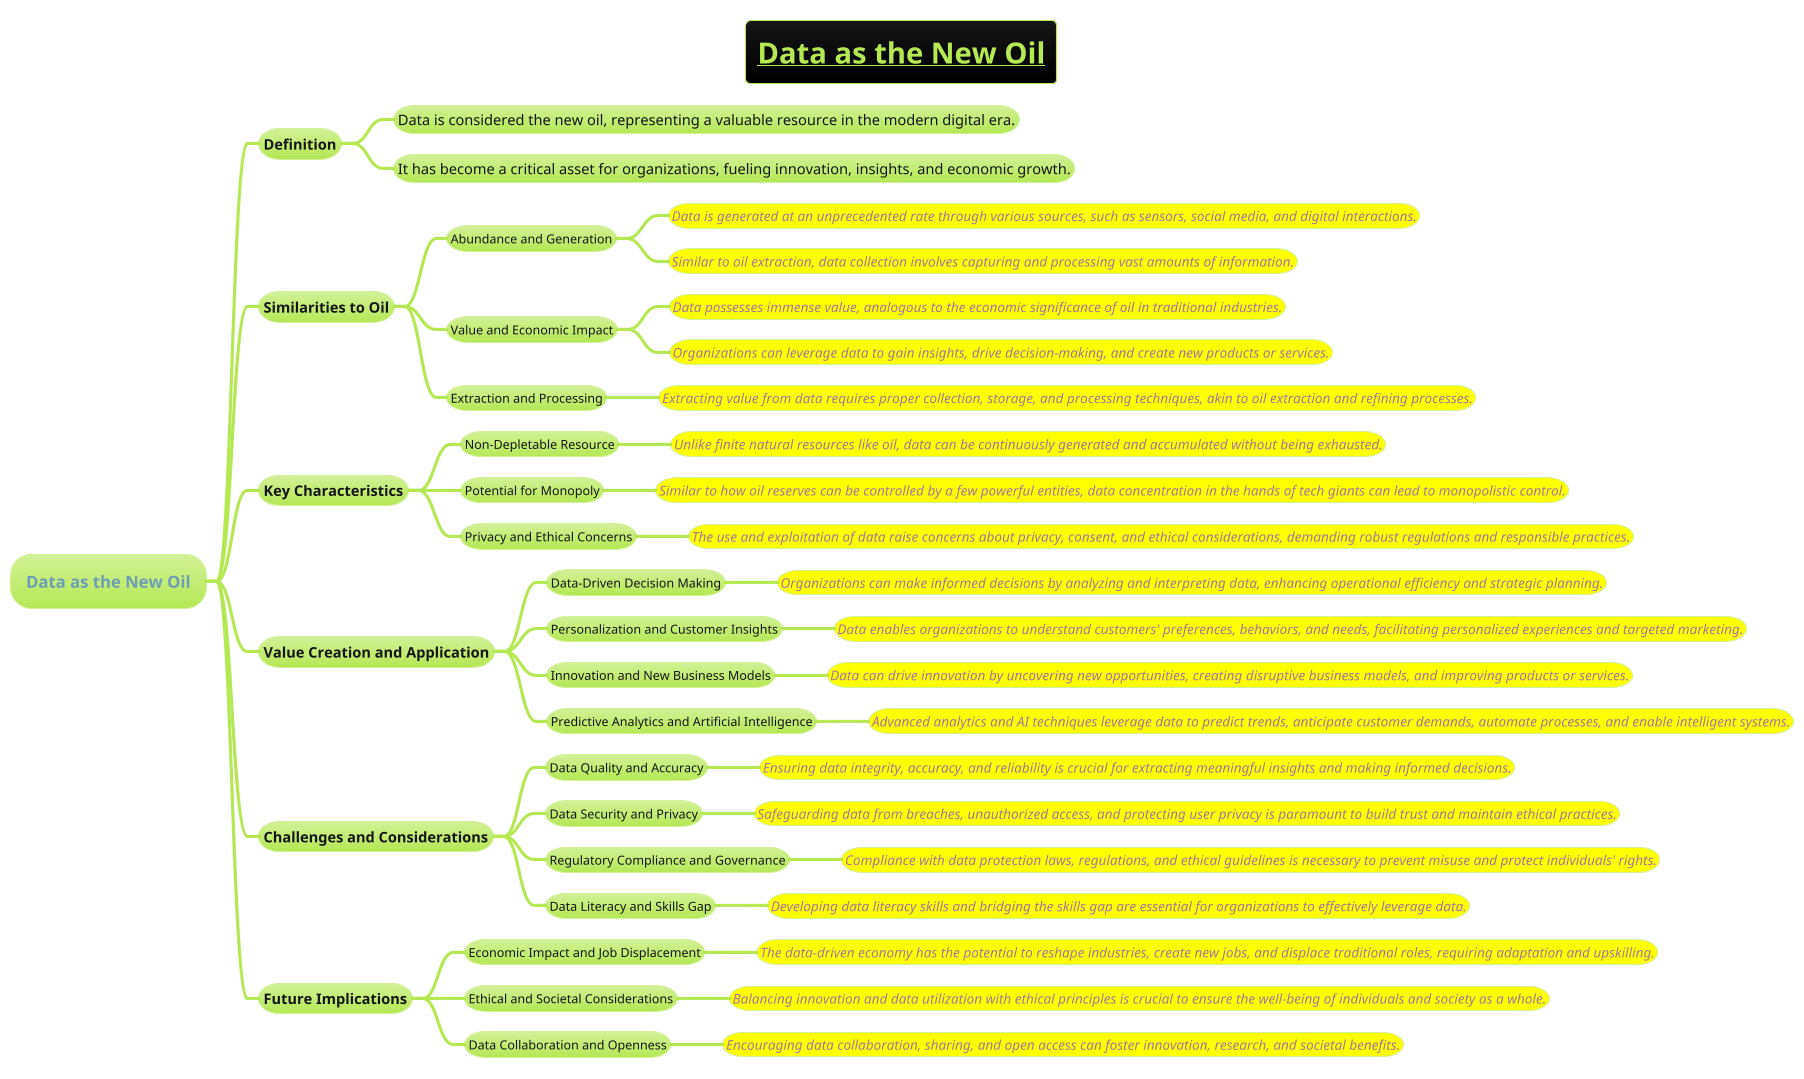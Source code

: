 @startmindmap
title =__Data as the New Oil__
!theme hacker
* Data as the New Oil
** Definition
*** <size:14>Data is considered the new oil, representing a valuable resource in the modern digital era.
*** <size:14>It has become a critical asset for organizations, fueling innovation, insights, and economic growth.

** Similarities to Oil
*** Abundance and Generation
****[#yellow] ====<size:13>Data is generated at an unprecedented rate through various sources, such as sensors, social media, and digital interactions.
****[#yellow] ====<size:13>Similar to oil extraction, data collection involves capturing and processing vast amounts of information.

*** Value and Economic Impact
****[#yellow] ====<size:13>Data possesses immense value, analogous to the economic significance of oil in traditional industries.
****[#yellow] ====<size:13>Organizations can leverage data to gain insights, drive decision-making, and create new products or services.

*** Extraction and Processing
****[#yellow] ====<size:13>Extracting value from data requires proper collection, storage, and processing techniques, akin to oil extraction and refining processes.

** Key Characteristics
*** Non-Depletable Resource
****[#yellow] ====<size:13>Unlike finite natural resources like oil, data can be continuously generated and accumulated without being exhausted.

*** Potential for Monopoly
****[#yellow] ====<size:13>Similar to how oil reserves can be controlled by a few powerful entities, data concentration in the hands of tech giants can lead to monopolistic control.

*** Privacy and Ethical Concerns
****[#yellow] ====<size:13>The use and exploitation of data raise concerns about privacy, consent, and ethical considerations, demanding robust regulations and responsible practices.

** Value Creation and Application
*** Data-Driven Decision Making
****[#yellow] ====<size:13>Organizations can make informed decisions by analyzing and interpreting data, enhancing operational efficiency and strategic planning.

*** Personalization and Customer Insights
****[#yellow] ====<size:13>Data enables organizations to understand customers' preferences, behaviors, and needs, facilitating personalized experiences and targeted marketing.

*** Innovation and New Business Models
****[#yellow] ====<size:13>Data can drive innovation by uncovering new opportunities, creating disruptive business models, and improving products or services.

*** Predictive Analytics and Artificial Intelligence
****[#yellow] ====<size:13>Advanced analytics and AI techniques leverage data to predict trends, anticipate customer demands, automate processes, and enable intelligent systems.

** Challenges and Considerations
*** Data Quality and Accuracy
****[#yellow] ====<size:13>Ensuring data integrity, accuracy, and reliability is crucial for extracting meaningful insights and making informed decisions.

*** Data Security and Privacy
****[#yellow] ====<size:13>Safeguarding data from breaches, unauthorized access, and protecting user privacy is paramount to build trust and maintain ethical practices.

*** Regulatory Compliance and Governance
****[#yellow] ====<size:13>Compliance with data protection laws, regulations, and ethical guidelines is necessary to prevent misuse and protect individuals' rights.

*** Data Literacy and Skills Gap
****[#yellow] ====<size:13>Developing data literacy skills and bridging the skills gap are essential for organizations to effectively leverage data.

** Future Implications
*** Economic Impact and Job Displacement
****[#yellow] ====<size:13>The data-driven economy has the potential to reshape industries, create new jobs, and displace traditional roles, requiring adaptation and upskilling.

*** Ethical and Societal Considerations
****[#yellow] ====<size:13>Balancing innovation and data utilization with ethical principles is crucial to ensure the well-being of individuals and society as a whole.

*** Data Collaboration and Openness
****[#yellow] ====<size:13>Encouraging data collaboration, sharing, and open access can foster innovation, research, and societal benefits.

@endmindmap

